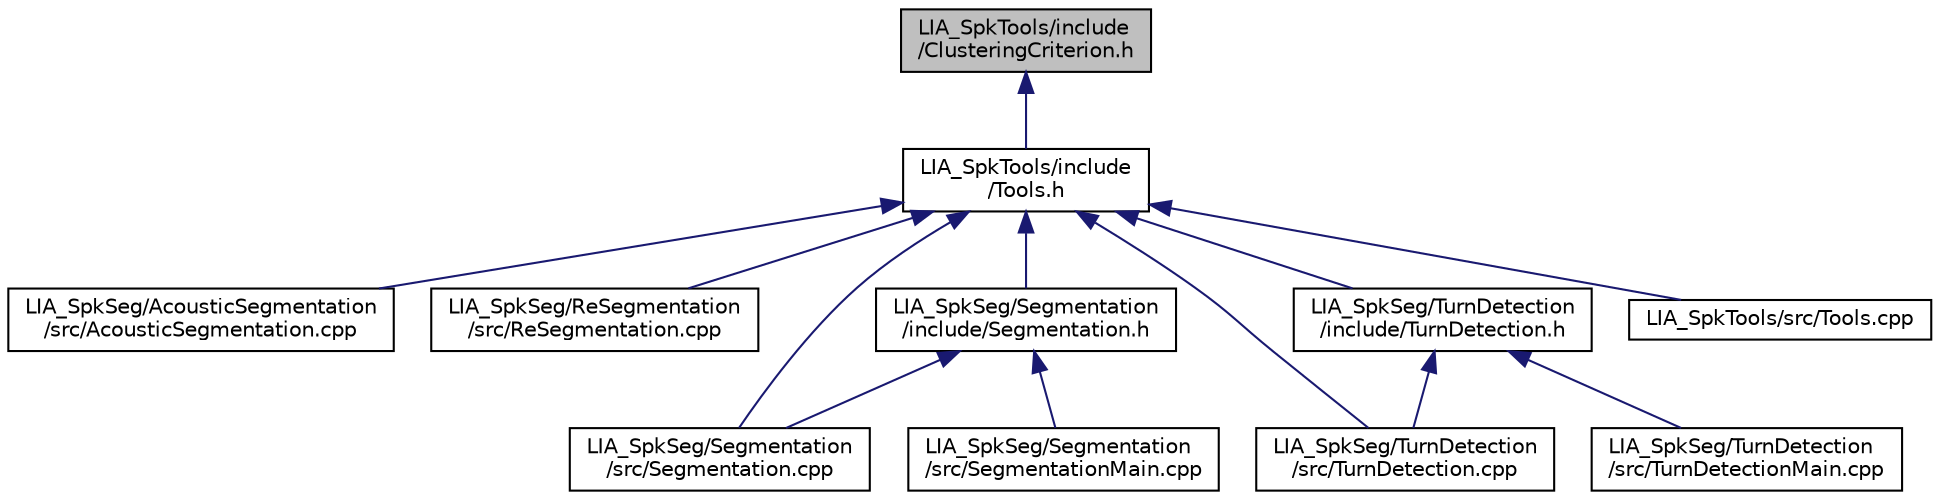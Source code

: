 digraph "LIA_SpkTools/include/ClusteringCriterion.h"
{
  edge [fontname="Helvetica",fontsize="10",labelfontname="Helvetica",labelfontsize="10"];
  node [fontname="Helvetica",fontsize="10",shape=record];
  Node1 [label="LIA_SpkTools/include\l/ClusteringCriterion.h",height=0.2,width=0.4,color="black", fillcolor="grey75", style="filled" fontcolor="black"];
  Node1 -> Node2 [dir="back",color="midnightblue",fontsize="10",style="solid",fontname="Helvetica"];
  Node2 [label="LIA_SpkTools/include\l/Tools.h",height=0.2,width=0.4,color="black", fillcolor="white", style="filled",URL="$Tools_8h.html"];
  Node2 -> Node3 [dir="back",color="midnightblue",fontsize="10",style="solid",fontname="Helvetica"];
  Node3 [label="LIA_SpkSeg/AcousticSegmentation\l/src/AcousticSegmentation.cpp",height=0.2,width=0.4,color="black", fillcolor="white", style="filled",URL="$AcousticSegmentation_8cpp.html",tooltip="Short description of the speech activity detection (SAD) behavior. "];
  Node2 -> Node4 [dir="back",color="midnightblue",fontsize="10",style="solid",fontname="Helvetica"];
  Node4 [label="LIA_SpkSeg/ReSegmentation\l/src/ReSegmentation.cpp",height=0.2,width=0.4,color="black", fillcolor="white", style="filled",URL="$ReSegmentation_8cpp.html",tooltip="Definition of speaker re-segmentation behavior. "];
  Node2 -> Node5 [dir="back",color="midnightblue",fontsize="10",style="solid",fontname="Helvetica"];
  Node5 [label="LIA_SpkSeg/Segmentation\l/include/Segmentation.h",height=0.2,width=0.4,color="black", fillcolor="white", style="filled",URL="$Segmentation_8h.html",tooltip="Declaration of speaker segmentation functions. "];
  Node5 -> Node6 [dir="back",color="midnightblue",fontsize="10",style="solid",fontname="Helvetica"];
  Node6 [label="LIA_SpkSeg/Segmentation\l/src/Segmentation.cpp",height=0.2,width=0.4,color="black", fillcolor="white", style="filled",URL="$Segmentation_8cpp.html",tooltip="Description of speaker segmentation behavior. "];
  Node5 -> Node7 [dir="back",color="midnightblue",fontsize="10",style="solid",fontname="Helvetica"];
  Node7 [label="LIA_SpkSeg/Segmentation\l/src/SegmentationMain.cpp",height=0.2,width=0.4,color="black", fillcolor="white", style="filled",URL="$SegmentationMain_8cpp.html"];
  Node2 -> Node6 [dir="back",color="midnightblue",fontsize="10",style="solid",fontname="Helvetica"];
  Node2 -> Node8 [dir="back",color="midnightblue",fontsize="10",style="solid",fontname="Helvetica"];
  Node8 [label="LIA_SpkSeg/TurnDetection\l/include/TurnDetection.h",height=0.2,width=0.4,color="black", fillcolor="white", style="filled",URL="$TurnDetection_8h.html",tooltip="Declaration of turn speaker detection functions. "];
  Node8 -> Node9 [dir="back",color="midnightblue",fontsize="10",style="solid",fontname="Helvetica"];
  Node9 [label="LIA_SpkSeg/TurnDetection\l/src/TurnDetection.cpp",height=0.2,width=0.4,color="black", fillcolor="white", style="filled",URL="$TurnDetection_8cpp.html",tooltip="Description of turn speaker detection behavior. "];
  Node8 -> Node10 [dir="back",color="midnightblue",fontsize="10",style="solid",fontname="Helvetica"];
  Node10 [label="LIA_SpkSeg/TurnDetection\l/src/TurnDetectionMain.cpp",height=0.2,width=0.4,color="black", fillcolor="white", style="filled",URL="$TurnDetectionMain_8cpp.html"];
  Node2 -> Node9 [dir="back",color="midnightblue",fontsize="10",style="solid",fontname="Helvetica"];
  Node2 -> Node11 [dir="back",color="midnightblue",fontsize="10",style="solid",fontname="Helvetica"];
  Node11 [label="LIA_SpkTools/src/Tools.cpp",height=0.2,width=0.4,color="black", fillcolor="white", style="filled",URL="$Tools_8cpp.html"];
}
